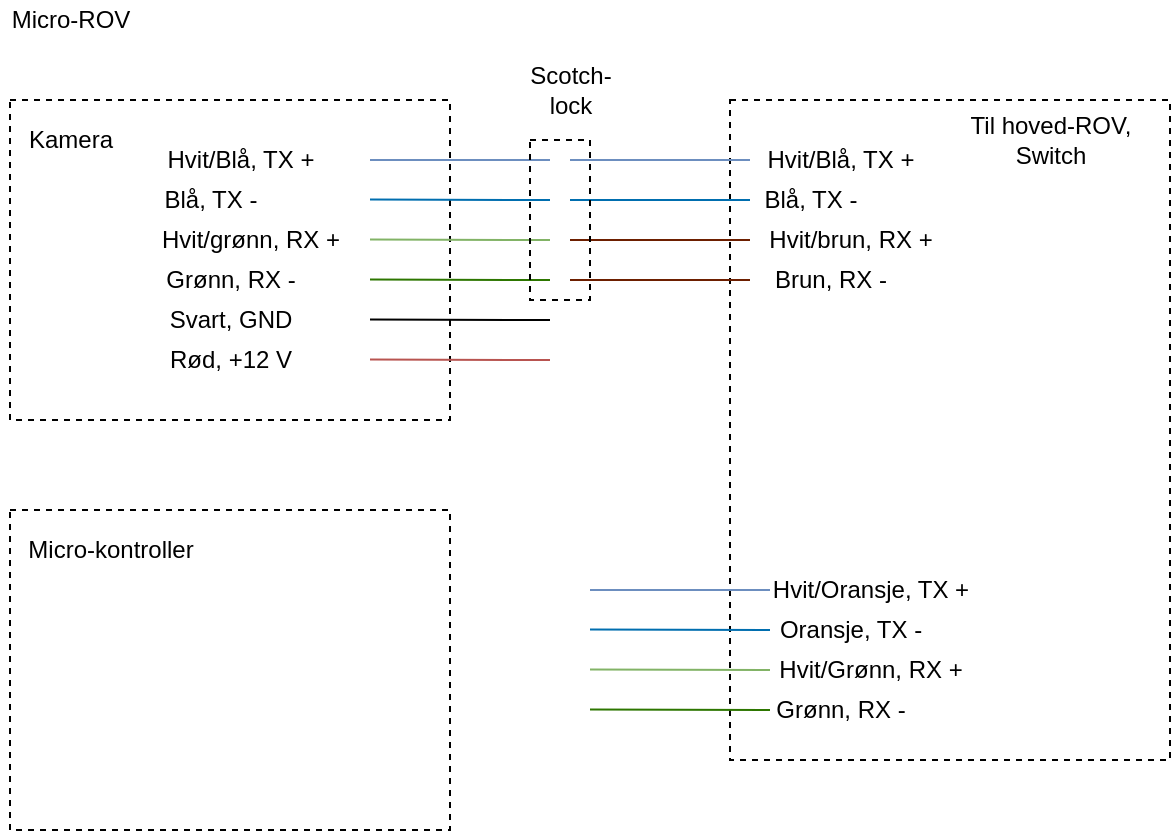 <mxfile version="14.6.12" type="github">
  <diagram id="n-laHBnduBw5LovDpCxe" name="Page-1">
    <mxGraphModel dx="981" dy="486" grid="1" gridSize="10" guides="1" tooltips="1" connect="1" arrows="1" fold="1" page="1" pageScale="1" pageWidth="827" pageHeight="1169" math="0" shadow="0">
      <root>
        <mxCell id="0" />
        <mxCell id="1" parent="0" />
        <mxCell id="ihhoRJ97Q1jEPf6if9Vg-31" value="" style="rounded=0;whiteSpace=wrap;html=1;fillColor=none;dashed=1;" vertex="1" parent="1">
          <mxGeometry x="90" y="220" width="220" height="160" as="geometry" />
        </mxCell>
        <mxCell id="ihhoRJ97Q1jEPf6if9Vg-32" value="" style="rounded=0;whiteSpace=wrap;html=1;fillColor=none;dashed=1;" vertex="1" parent="1">
          <mxGeometry x="450" y="220" width="220" height="330" as="geometry" />
        </mxCell>
        <mxCell id="ihhoRJ97Q1jEPf6if9Vg-5" value="" style="endArrow=none;html=1;fillColor=#f8cecc;strokeColor=#b85450;" edge="1" parent="1">
          <mxGeometry width="50" height="50" relative="1" as="geometry">
            <mxPoint x="270" y="349.76" as="sourcePoint" />
            <mxPoint x="360" y="350" as="targetPoint" />
          </mxGeometry>
        </mxCell>
        <mxCell id="ihhoRJ97Q1jEPf6if9Vg-6" value="" style="endArrow=none;html=1;" edge="1" parent="1">
          <mxGeometry width="50" height="50" relative="1" as="geometry">
            <mxPoint x="270" y="329.76" as="sourcePoint" />
            <mxPoint x="360" y="330" as="targetPoint" />
          </mxGeometry>
        </mxCell>
        <mxCell id="ihhoRJ97Q1jEPf6if9Vg-7" value="" style="endArrow=none;html=1;fillColor=#60a917;strokeColor=#2D7600;" edge="1" parent="1">
          <mxGeometry width="50" height="50" relative="1" as="geometry">
            <mxPoint x="270" y="309.76" as="sourcePoint" />
            <mxPoint x="360" y="310" as="targetPoint" />
          </mxGeometry>
        </mxCell>
        <mxCell id="ihhoRJ97Q1jEPf6if9Vg-8" value="" style="endArrow=none;html=1;gradientColor=#97d077;fillColor=#d5e8d4;strokeColor=#82b366;" edge="1" parent="1">
          <mxGeometry width="50" height="50" relative="1" as="geometry">
            <mxPoint x="270" y="289.76" as="sourcePoint" />
            <mxPoint x="360" y="290" as="targetPoint" />
          </mxGeometry>
        </mxCell>
        <mxCell id="ihhoRJ97Q1jEPf6if9Vg-9" value="" style="endArrow=none;html=1;fillColor=#1ba1e2;strokeColor=#006EAF;" edge="1" parent="1">
          <mxGeometry width="50" height="50" relative="1" as="geometry">
            <mxPoint x="270" y="269.76" as="sourcePoint" />
            <mxPoint x="360" y="270" as="targetPoint" />
          </mxGeometry>
        </mxCell>
        <mxCell id="ihhoRJ97Q1jEPf6if9Vg-10" value="" style="endArrow=none;html=1;gradientColor=#7ea6e0;fillColor=#dae8fc;strokeColor=#6c8ebf;" edge="1" parent="1">
          <mxGeometry width="50" height="50" relative="1" as="geometry">
            <mxPoint x="270" y="250" as="sourcePoint" />
            <mxPoint x="360" y="250" as="targetPoint" />
          </mxGeometry>
        </mxCell>
        <mxCell id="ihhoRJ97Q1jEPf6if9Vg-11" value="Grønn, RX -" style="text;html=1;align=center;verticalAlign=middle;resizable=0;points=[];autosize=1;strokeColor=none;" vertex="1" parent="1">
          <mxGeometry x="160" y="300" width="80" height="20" as="geometry" />
        </mxCell>
        <mxCell id="ihhoRJ97Q1jEPf6if9Vg-12" value="Blå, TX -" style="text;html=1;align=center;verticalAlign=middle;resizable=0;points=[];autosize=1;strokeColor=none;" vertex="1" parent="1">
          <mxGeometry x="160" y="260" width="60" height="20" as="geometry" />
        </mxCell>
        <mxCell id="ihhoRJ97Q1jEPf6if9Vg-13" value="Rød, +12 V" style="text;html=1;align=center;verticalAlign=middle;resizable=0;points=[];autosize=1;strokeColor=none;" vertex="1" parent="1">
          <mxGeometry x="160" y="340" width="80" height="20" as="geometry" />
        </mxCell>
        <mxCell id="ihhoRJ97Q1jEPf6if9Vg-14" value="Svart, GND" style="text;html=1;align=center;verticalAlign=middle;resizable=0;points=[];autosize=1;strokeColor=none;" vertex="1" parent="1">
          <mxGeometry x="160" y="320" width="80" height="20" as="geometry" />
        </mxCell>
        <mxCell id="ihhoRJ97Q1jEPf6if9Vg-15" value="Hvit/grønn, RX +" style="text;html=1;align=center;verticalAlign=middle;resizable=0;points=[];autosize=1;strokeColor=none;" vertex="1" parent="1">
          <mxGeometry x="160" y="280" width="100" height="20" as="geometry" />
        </mxCell>
        <mxCell id="ihhoRJ97Q1jEPf6if9Vg-16" value="Hvit/Blå, TX +" style="text;html=1;align=center;verticalAlign=middle;resizable=0;points=[];autosize=1;strokeColor=none;" vertex="1" parent="1">
          <mxGeometry x="160" y="240" width="90" height="20" as="geometry" />
        </mxCell>
        <mxCell id="ihhoRJ97Q1jEPf6if9Vg-19" value="" style="endArrow=none;html=1;fillColor=#a0522d;strokeColor=#6D1F00;" edge="1" parent="1">
          <mxGeometry width="50" height="50" relative="1" as="geometry">
            <mxPoint x="370" y="310" as="sourcePoint" />
            <mxPoint x="460.0" y="310" as="targetPoint" />
          </mxGeometry>
        </mxCell>
        <mxCell id="ihhoRJ97Q1jEPf6if9Vg-20" value="" style="endArrow=none;html=1;fillColor=#a0522d;strokeColor=#6D1F00;" edge="1" parent="1">
          <mxGeometry width="50" height="50" relative="1" as="geometry">
            <mxPoint x="370" y="290" as="sourcePoint" />
            <mxPoint x="460.0" y="290" as="targetPoint" />
          </mxGeometry>
        </mxCell>
        <mxCell id="ihhoRJ97Q1jEPf6if9Vg-21" value="" style="endArrow=none;html=1;fillColor=#1ba1e2;strokeColor=#006EAF;" edge="1" parent="1">
          <mxGeometry width="50" height="50" relative="1" as="geometry">
            <mxPoint x="370" y="270" as="sourcePoint" />
            <mxPoint x="460.0" y="270" as="targetPoint" />
          </mxGeometry>
        </mxCell>
        <mxCell id="ihhoRJ97Q1jEPf6if9Vg-22" value="" style="endArrow=none;html=1;gradientColor=#7ea6e0;fillColor=#dae8fc;strokeColor=#6c8ebf;" edge="1" parent="1">
          <mxGeometry width="50" height="50" relative="1" as="geometry">
            <mxPoint x="370" y="250" as="sourcePoint" />
            <mxPoint x="460.0" y="250" as="targetPoint" />
          </mxGeometry>
        </mxCell>
        <mxCell id="ihhoRJ97Q1jEPf6if9Vg-23" value="Brun, RX -" style="text;html=1;align=center;verticalAlign=middle;resizable=0;points=[];autosize=1;strokeColor=none;" vertex="1" parent="1">
          <mxGeometry x="465" y="300" width="70" height="20" as="geometry" />
        </mxCell>
        <mxCell id="ihhoRJ97Q1jEPf6if9Vg-24" value="Blå, TX -" style="text;html=1;align=center;verticalAlign=middle;resizable=0;points=[];autosize=1;strokeColor=none;" vertex="1" parent="1">
          <mxGeometry x="460" y="260" width="60" height="20" as="geometry" />
        </mxCell>
        <mxCell id="ihhoRJ97Q1jEPf6if9Vg-27" value="Hvit/brun, RX +" style="text;html=1;align=center;verticalAlign=middle;resizable=0;points=[];autosize=1;strokeColor=none;" vertex="1" parent="1">
          <mxGeometry x="460" y="280" width="100" height="20" as="geometry" />
        </mxCell>
        <mxCell id="ihhoRJ97Q1jEPf6if9Vg-28" value="Hvit/Blå, TX +" style="text;html=1;align=center;verticalAlign=middle;resizable=0;points=[];autosize=1;strokeColor=none;" vertex="1" parent="1">
          <mxGeometry x="460" y="240" width="90" height="20" as="geometry" />
        </mxCell>
        <mxCell id="ihhoRJ97Q1jEPf6if9Vg-29" value="Kamera" style="text;html=1;align=center;verticalAlign=middle;resizable=0;points=[];autosize=1;strokeColor=none;" vertex="1" parent="1">
          <mxGeometry x="90" y="230" width="60" height="20" as="geometry" />
        </mxCell>
        <mxCell id="ihhoRJ97Q1jEPf6if9Vg-30" value="Til hoved-ROV,&lt;br&gt;Switch" style="text;html=1;align=center;verticalAlign=middle;resizable=0;points=[];autosize=1;strokeColor=none;" vertex="1" parent="1">
          <mxGeometry x="560" y="225" width="100" height="30" as="geometry" />
        </mxCell>
        <mxCell id="ihhoRJ97Q1jEPf6if9Vg-33" value="" style="rounded=0;whiteSpace=wrap;html=1;dashed=1;fillColor=none;" vertex="1" parent="1">
          <mxGeometry x="350" y="240" width="30" height="80" as="geometry" />
        </mxCell>
        <mxCell id="ihhoRJ97Q1jEPf6if9Vg-34" value="Scotch-&lt;br&gt;lock" style="text;html=1;align=center;verticalAlign=middle;resizable=0;points=[];autosize=1;strokeColor=none;" vertex="1" parent="1">
          <mxGeometry x="340" y="200" width="60" height="30" as="geometry" />
        </mxCell>
        <mxCell id="ihhoRJ97Q1jEPf6if9Vg-35" value="" style="rounded=0;whiteSpace=wrap;html=1;fillColor=none;dashed=1;" vertex="1" parent="1">
          <mxGeometry x="90" y="425" width="220" height="160" as="geometry" />
        </mxCell>
        <mxCell id="ihhoRJ97Q1jEPf6if9Vg-36" value="Micro-kontroller" style="text;html=1;align=center;verticalAlign=middle;resizable=0;points=[];autosize=1;strokeColor=none;" vertex="1" parent="1">
          <mxGeometry x="90" y="435" width="100" height="20" as="geometry" />
        </mxCell>
        <mxCell id="ihhoRJ97Q1jEPf6if9Vg-37" value="Micro-ROV" style="text;html=1;align=center;verticalAlign=middle;resizable=0;points=[];autosize=1;strokeColor=none;" vertex="1" parent="1">
          <mxGeometry x="85" y="170" width="70" height="20" as="geometry" />
        </mxCell>
        <mxCell id="ihhoRJ97Q1jEPf6if9Vg-38" value="Grønn, RX -" style="text;html=1;align=center;verticalAlign=middle;resizable=0;points=[];autosize=1;strokeColor=none;" vertex="1" parent="1">
          <mxGeometry x="465" y="515" width="80" height="20" as="geometry" />
        </mxCell>
        <mxCell id="ihhoRJ97Q1jEPf6if9Vg-39" value="Oransje, TX -" style="text;html=1;align=center;verticalAlign=middle;resizable=0;points=[];autosize=1;strokeColor=none;" vertex="1" parent="1">
          <mxGeometry x="465" y="475" width="90" height="20" as="geometry" />
        </mxCell>
        <mxCell id="ihhoRJ97Q1jEPf6if9Vg-40" value="Hvit/Grønn, RX +" style="text;html=1;align=center;verticalAlign=middle;resizable=0;points=[];autosize=1;strokeColor=none;" vertex="1" parent="1">
          <mxGeometry x="465" y="495" width="110" height="20" as="geometry" />
        </mxCell>
        <mxCell id="ihhoRJ97Q1jEPf6if9Vg-41" value="Hvit/Oransje, TX +" style="text;html=1;align=center;verticalAlign=middle;resizable=0;points=[];autosize=1;strokeColor=none;" vertex="1" parent="1">
          <mxGeometry x="465" y="455" width="110" height="20" as="geometry" />
        </mxCell>
        <mxCell id="ihhoRJ97Q1jEPf6if9Vg-42" value="" style="endArrow=none;html=1;fillColor=#60a917;strokeColor=#2D7600;" edge="1" parent="1">
          <mxGeometry width="50" height="50" relative="1" as="geometry">
            <mxPoint x="380" y="524.76" as="sourcePoint" />
            <mxPoint x="470" y="525" as="targetPoint" />
          </mxGeometry>
        </mxCell>
        <mxCell id="ihhoRJ97Q1jEPf6if9Vg-43" value="" style="endArrow=none;html=1;gradientColor=#97d077;fillColor=#d5e8d4;strokeColor=#82b366;" edge="1" parent="1">
          <mxGeometry width="50" height="50" relative="1" as="geometry">
            <mxPoint x="380" y="504.76" as="sourcePoint" />
            <mxPoint x="470" y="505" as="targetPoint" />
          </mxGeometry>
        </mxCell>
        <mxCell id="ihhoRJ97Q1jEPf6if9Vg-44" value="" style="endArrow=none;html=1;fillColor=#1ba1e2;strokeColor=#006EAF;" edge="1" parent="1">
          <mxGeometry width="50" height="50" relative="1" as="geometry">
            <mxPoint x="380" y="484.76" as="sourcePoint" />
            <mxPoint x="470" y="485" as="targetPoint" />
          </mxGeometry>
        </mxCell>
        <mxCell id="ihhoRJ97Q1jEPf6if9Vg-45" value="" style="endArrow=none;html=1;gradientColor=#7ea6e0;fillColor=#dae8fc;strokeColor=#6c8ebf;" edge="1" parent="1">
          <mxGeometry width="50" height="50" relative="1" as="geometry">
            <mxPoint x="380" y="465" as="sourcePoint" />
            <mxPoint x="470" y="465" as="targetPoint" />
          </mxGeometry>
        </mxCell>
      </root>
    </mxGraphModel>
  </diagram>
</mxfile>
